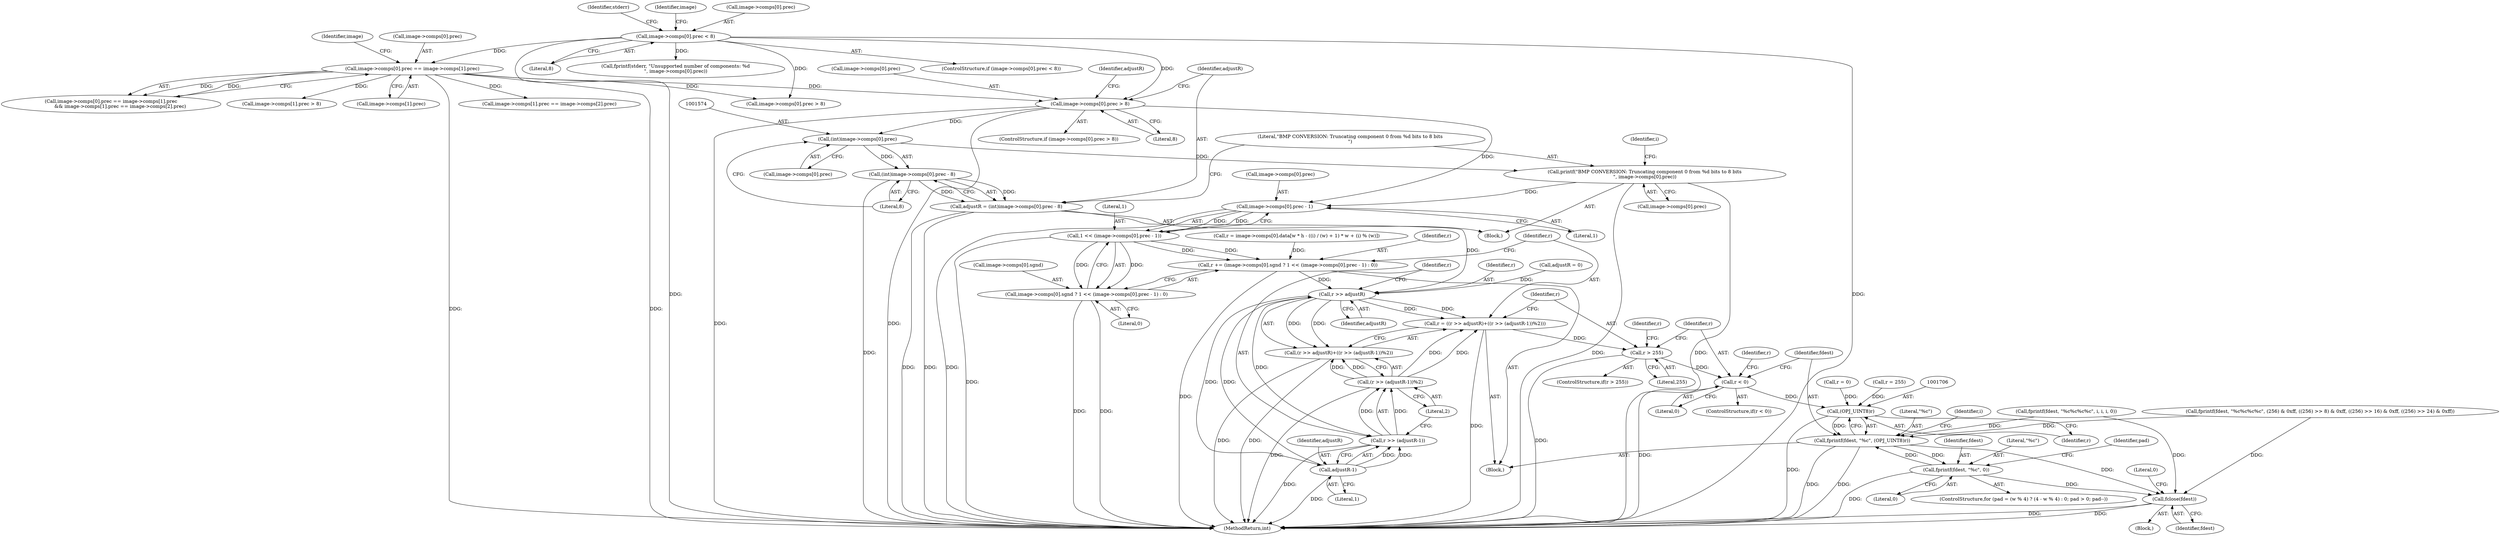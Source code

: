 digraph "0_openjpeg_15f081c89650dccee4aa4ae66f614c3fdb268767_3@pointer" {
"1001560" [label="(Call,image->comps[0].prec > 8)"];
"1000129" [label="(Call,image->comps[0].prec < 8)"];
"1000223" [label="(Call,image->comps[0].prec == image->comps[1].prec)"];
"1001573" [label="(Call,(int)image->comps[0].prec)"];
"1001572" [label="(Call,(int)image->comps[0].prec - 8)"];
"1001570" [label="(Call,adjustR = (int)image->comps[0].prec - 8)"];
"1001677" [label="(Call,r >> adjustR)"];
"1001674" [label="(Call,r = ((r >> adjustR)+((r >> (adjustR-1))%2)))"];
"1001688" [label="(Call,r > 255)"];
"1001696" [label="(Call,r < 0)"];
"1001705" [label="(Call,(OPJ_UINT8)r)"];
"1001702" [label="(Call,fprintf(fdest, \"%c\", (OPJ_UINT8)r))"];
"1001735" [label="(Call,fprintf(fdest, \"%c\", 0))"];
"1001739" [label="(Call,fclose(fdest))"];
"1001676" [label="(Call,(r >> adjustR)+((r >> (adjustR-1))%2))"];
"1001681" [label="(Call,r >> (adjustR-1))"];
"1001680" [label="(Call,(r >> (adjustR-1))%2)"];
"1001683" [label="(Call,adjustR-1)"];
"1001583" [label="(Call,printf(\"BMP CONVERSION: Truncating component 0 from %d bits to 8 bits\n\", image->comps[0].prec))"];
"1001664" [label="(Call,image->comps[0].prec - 1)"];
"1001662" [label="(Call,1 << (image->comps[0].prec - 1))"];
"1001652" [label="(Call,r += (image->comps[0].sgnd ? 1 << (image->comps[0].prec - 1) : 0))"];
"1001654" [label="(Call,image->comps[0].sgnd ? 1 << (image->comps[0].prec - 1) : 0)"];
"1001698" [label="(Literal,0)"];
"1001584" [label="(Literal,\"BMP CONVERSION: Truncating component 0 from %d bits to 8 bits\n\")"];
"1001568" [label="(Literal,8)"];
"1001582" [label="(Literal,8)"];
"1001703" [label="(Identifier,fdest)"];
"1000137" [label="(Literal,8)"];
"1000744" [label="(Call,image->comps[1].prec > 8)"];
"1000707" [label="(Call,image->comps[0].prec > 8)"];
"1001122" [label="(Block,)"];
"1001664" [label="(Call,image->comps[0].prec - 1)"];
"1001705" [label="(Call,(OPJ_UINT8)r)"];
"1001689" [label="(Identifier,r)"];
"1001573" [label="(Call,(int)image->comps[0].prec)"];
"1001598" [label="(Identifier,i)"];
"1001679" [label="(Identifier,adjustR)"];
"1001676" [label="(Call,(r >> adjustR)+((r >> (adjustR-1))%2))"];
"1001739" [label="(Call,fclose(fdest))"];
"1001692" [label="(Identifier,r)"];
"1001707" [label="(Identifier,r)"];
"1001702" [label="(Call,fprintf(fdest, \"%c\", (OPJ_UINT8)r))"];
"1001662" [label="(Call,1 << (image->comps[0].prec - 1))"];
"1000139" [label="(Call,fprintf(stderr, \"Unsupported number of components: %d\n\", image->comps[0].prec))"];
"1000129" [label="(Call,image->comps[0].prec < 8)"];
"1000223" [label="(Call,image->comps[0].prec == image->comps[1].prec)"];
"1001606" [label="(Call,fprintf(fdest, \"%c%c%c%c\", i, i, i, 0))"];
"1001688" [label="(Call,r > 255)"];
"1001665" [label="(Call,image->comps[0].prec)"];
"1001585" [label="(Call,image->comps[0].prec)"];
"1001575" [label="(Call,image->comps[0].prec)"];
"1001687" [label="(ControlStructure,if(r > 255))"];
"1001704" [label="(Literal,\"%c\")"];
"1001561" [label="(Call,image->comps[0].prec)"];
"1001654" [label="(Call,image->comps[0].sgnd ? 1 << (image->comps[0].prec - 1) : 0)"];
"1001572" [label="(Call,(int)image->comps[0].prec - 8)"];
"1001699" [label="(Call,r = 0)"];
"1001736" [label="(Identifier,fdest)"];
"1001740" [label="(Identifier,fdest)"];
"1001678" [label="(Identifier,r)"];
"1000140" [label="(Identifier,stderr)"];
"1001717" [label="(ControlStructure,for (pad = (w % 4) ? (4 - w % 4) : 0; pad > 0; pad--))"];
"1000242" [label="(Identifier,image)"];
"1000155" [label="(Identifier,image)"];
"1001538" [label="(Call,fprintf(fdest, \"%c%c%c%c\", (256) & 0xff, ((256) >> 8) & 0xff, ((256) >> 16) & 0xff, ((256) >> 24) & 0xff))"];
"1001653" [label="(Identifier,r)"];
"1001700" [label="(Identifier,r)"];
"1000130" [label="(Call,image->comps[0].prec)"];
"1001624" [label="(Block,)"];
"1001571" [label="(Identifier,adjustR)"];
"1001683" [label="(Call,adjustR-1)"];
"1001743" [label="(MethodReturn,int)"];
"1001672" [label="(Literal,1)"];
"1001594" [label="(Identifier,adjustR)"];
"1001652" [label="(Call,r += (image->comps[0].sgnd ? 1 << (image->comps[0].prec - 1) : 0))"];
"1001559" [label="(ControlStructure,if (image->comps[0].prec > 8))"];
"1001697" [label="(Identifier,r)"];
"1000231" [label="(Call,image->comps[1].prec)"];
"1001674" [label="(Call,r = ((r >> adjustR)+((r >> (adjustR-1))%2)))"];
"1001677" [label="(Call,r >> adjustR)"];
"1000238" [label="(Call,image->comps[1].prec == image->comps[2].prec)"];
"1001560" [label="(Call,image->comps[0].prec > 8)"];
"1001712" [label="(Identifier,i)"];
"1001673" [label="(Literal,0)"];
"1000128" [label="(ControlStructure,if (image->comps[0].prec < 8))"];
"1001742" [label="(Literal,0)"];
"1000224" [label="(Call,image->comps[0].prec)"];
"1001593" [label="(Call,adjustR = 0)"];
"1001737" [label="(Literal,\"%c\")"];
"1001691" [label="(Call,r = 255)"];
"1001680" [label="(Call,(r >> (adjustR-1))%2)"];
"1001735" [label="(Call,fprintf(fdest, \"%c\", 0))"];
"1001685" [label="(Literal,1)"];
"1001686" [label="(Literal,2)"];
"1001682" [label="(Identifier,r)"];
"1001675" [label="(Identifier,r)"];
"1001695" [label="(ControlStructure,if(r < 0))"];
"1001626" [label="(Call,r = image->comps[0].data[w * h - ((i) / (w) + 1) * w + (i) % (w)])"];
"1001690" [label="(Literal,255)"];
"1001583" [label="(Call,printf(\"BMP CONVERSION: Truncating component 0 from %d bits to 8 bits\n\", image->comps[0].prec))"];
"1001681" [label="(Call,r >> (adjustR-1))"];
"1000222" [label="(Call,image->comps[0].prec == image->comps[1].prec\n            && image->comps[1].prec == image->comps[2].prec)"];
"1001696" [label="(Call,r < 0)"];
"1001570" [label="(Call,adjustR = (int)image->comps[0].prec - 8)"];
"1001569" [label="(Block,)"];
"1001663" [label="(Literal,1)"];
"1001734" [label="(Identifier,pad)"];
"1001655" [label="(Call,image->comps[0].sgnd)"];
"1001738" [label="(Literal,0)"];
"1001684" [label="(Identifier,adjustR)"];
"1001560" -> "1001559"  [label="AST: "];
"1001560" -> "1001568"  [label="CFG: "];
"1001561" -> "1001560"  [label="AST: "];
"1001568" -> "1001560"  [label="AST: "];
"1001571" -> "1001560"  [label="CFG: "];
"1001594" -> "1001560"  [label="CFG: "];
"1001560" -> "1001743"  [label="DDG: "];
"1001560" -> "1001743"  [label="DDG: "];
"1000129" -> "1001560"  [label="DDG: "];
"1000223" -> "1001560"  [label="DDG: "];
"1001560" -> "1001573"  [label="DDG: "];
"1001560" -> "1001664"  [label="DDG: "];
"1000129" -> "1000128"  [label="AST: "];
"1000129" -> "1000137"  [label="CFG: "];
"1000130" -> "1000129"  [label="AST: "];
"1000137" -> "1000129"  [label="AST: "];
"1000140" -> "1000129"  [label="CFG: "];
"1000155" -> "1000129"  [label="CFG: "];
"1000129" -> "1001743"  [label="DDG: "];
"1000129" -> "1001743"  [label="DDG: "];
"1000129" -> "1000139"  [label="DDG: "];
"1000129" -> "1000223"  [label="DDG: "];
"1000129" -> "1000707"  [label="DDG: "];
"1000223" -> "1000222"  [label="AST: "];
"1000223" -> "1000231"  [label="CFG: "];
"1000224" -> "1000223"  [label="AST: "];
"1000231" -> "1000223"  [label="AST: "];
"1000242" -> "1000223"  [label="CFG: "];
"1000222" -> "1000223"  [label="CFG: "];
"1000223" -> "1001743"  [label="DDG: "];
"1000223" -> "1001743"  [label="DDG: "];
"1000223" -> "1000222"  [label="DDG: "];
"1000223" -> "1000222"  [label="DDG: "];
"1000223" -> "1000238"  [label="DDG: "];
"1000223" -> "1000707"  [label="DDG: "];
"1000223" -> "1000744"  [label="DDG: "];
"1001573" -> "1001572"  [label="AST: "];
"1001573" -> "1001575"  [label="CFG: "];
"1001574" -> "1001573"  [label="AST: "];
"1001575" -> "1001573"  [label="AST: "];
"1001582" -> "1001573"  [label="CFG: "];
"1001573" -> "1001572"  [label="DDG: "];
"1001573" -> "1001583"  [label="DDG: "];
"1001572" -> "1001570"  [label="AST: "];
"1001572" -> "1001582"  [label="CFG: "];
"1001582" -> "1001572"  [label="AST: "];
"1001570" -> "1001572"  [label="CFG: "];
"1001572" -> "1001743"  [label="DDG: "];
"1001572" -> "1001570"  [label="DDG: "];
"1001572" -> "1001570"  [label="DDG: "];
"1001570" -> "1001569"  [label="AST: "];
"1001571" -> "1001570"  [label="AST: "];
"1001584" -> "1001570"  [label="CFG: "];
"1001570" -> "1001743"  [label="DDG: "];
"1001570" -> "1001743"  [label="DDG: "];
"1001570" -> "1001677"  [label="DDG: "];
"1001677" -> "1001676"  [label="AST: "];
"1001677" -> "1001679"  [label="CFG: "];
"1001678" -> "1001677"  [label="AST: "];
"1001679" -> "1001677"  [label="AST: "];
"1001682" -> "1001677"  [label="CFG: "];
"1001677" -> "1001674"  [label="DDG: "];
"1001677" -> "1001674"  [label="DDG: "];
"1001677" -> "1001676"  [label="DDG: "];
"1001677" -> "1001676"  [label="DDG: "];
"1001652" -> "1001677"  [label="DDG: "];
"1001683" -> "1001677"  [label="DDG: "];
"1001593" -> "1001677"  [label="DDG: "];
"1001677" -> "1001681"  [label="DDG: "];
"1001677" -> "1001683"  [label="DDG: "];
"1001674" -> "1001624"  [label="AST: "];
"1001674" -> "1001676"  [label="CFG: "];
"1001675" -> "1001674"  [label="AST: "];
"1001676" -> "1001674"  [label="AST: "];
"1001689" -> "1001674"  [label="CFG: "];
"1001674" -> "1001743"  [label="DDG: "];
"1001680" -> "1001674"  [label="DDG: "];
"1001680" -> "1001674"  [label="DDG: "];
"1001674" -> "1001688"  [label="DDG: "];
"1001688" -> "1001687"  [label="AST: "];
"1001688" -> "1001690"  [label="CFG: "];
"1001689" -> "1001688"  [label="AST: "];
"1001690" -> "1001688"  [label="AST: "];
"1001692" -> "1001688"  [label="CFG: "];
"1001697" -> "1001688"  [label="CFG: "];
"1001688" -> "1001743"  [label="DDG: "];
"1001688" -> "1001696"  [label="DDG: "];
"1001696" -> "1001695"  [label="AST: "];
"1001696" -> "1001698"  [label="CFG: "];
"1001697" -> "1001696"  [label="AST: "];
"1001698" -> "1001696"  [label="AST: "];
"1001700" -> "1001696"  [label="CFG: "];
"1001703" -> "1001696"  [label="CFG: "];
"1001696" -> "1001743"  [label="DDG: "];
"1001696" -> "1001705"  [label="DDG: "];
"1001705" -> "1001702"  [label="AST: "];
"1001705" -> "1001707"  [label="CFG: "];
"1001706" -> "1001705"  [label="AST: "];
"1001707" -> "1001705"  [label="AST: "];
"1001702" -> "1001705"  [label="CFG: "];
"1001705" -> "1001743"  [label="DDG: "];
"1001705" -> "1001702"  [label="DDG: "];
"1001699" -> "1001705"  [label="DDG: "];
"1001691" -> "1001705"  [label="DDG: "];
"1001702" -> "1001624"  [label="AST: "];
"1001703" -> "1001702"  [label="AST: "];
"1001704" -> "1001702"  [label="AST: "];
"1001712" -> "1001702"  [label="CFG: "];
"1001702" -> "1001743"  [label="DDG: "];
"1001702" -> "1001743"  [label="DDG: "];
"1001606" -> "1001702"  [label="DDG: "];
"1001538" -> "1001702"  [label="DDG: "];
"1001735" -> "1001702"  [label="DDG: "];
"1001702" -> "1001735"  [label="DDG: "];
"1001702" -> "1001739"  [label="DDG: "];
"1001735" -> "1001717"  [label="AST: "];
"1001735" -> "1001738"  [label="CFG: "];
"1001736" -> "1001735"  [label="AST: "];
"1001737" -> "1001735"  [label="AST: "];
"1001738" -> "1001735"  [label="AST: "];
"1001734" -> "1001735"  [label="CFG: "];
"1001735" -> "1001743"  [label="DDG: "];
"1001735" -> "1001739"  [label="DDG: "];
"1001739" -> "1001122"  [label="AST: "];
"1001739" -> "1001740"  [label="CFG: "];
"1001740" -> "1001739"  [label="AST: "];
"1001742" -> "1001739"  [label="CFG: "];
"1001739" -> "1001743"  [label="DDG: "];
"1001739" -> "1001743"  [label="DDG: "];
"1001606" -> "1001739"  [label="DDG: "];
"1001538" -> "1001739"  [label="DDG: "];
"1001676" -> "1001680"  [label="CFG: "];
"1001680" -> "1001676"  [label="AST: "];
"1001676" -> "1001743"  [label="DDG: "];
"1001676" -> "1001743"  [label="DDG: "];
"1001680" -> "1001676"  [label="DDG: "];
"1001680" -> "1001676"  [label="DDG: "];
"1001681" -> "1001680"  [label="AST: "];
"1001681" -> "1001683"  [label="CFG: "];
"1001682" -> "1001681"  [label="AST: "];
"1001683" -> "1001681"  [label="AST: "];
"1001686" -> "1001681"  [label="CFG: "];
"1001681" -> "1001743"  [label="DDG: "];
"1001681" -> "1001680"  [label="DDG: "];
"1001681" -> "1001680"  [label="DDG: "];
"1001683" -> "1001681"  [label="DDG: "];
"1001683" -> "1001681"  [label="DDG: "];
"1001680" -> "1001686"  [label="CFG: "];
"1001686" -> "1001680"  [label="AST: "];
"1001680" -> "1001743"  [label="DDG: "];
"1001683" -> "1001685"  [label="CFG: "];
"1001684" -> "1001683"  [label="AST: "];
"1001685" -> "1001683"  [label="AST: "];
"1001683" -> "1001743"  [label="DDG: "];
"1001583" -> "1001569"  [label="AST: "];
"1001583" -> "1001585"  [label="CFG: "];
"1001584" -> "1001583"  [label="AST: "];
"1001585" -> "1001583"  [label="AST: "];
"1001598" -> "1001583"  [label="CFG: "];
"1001583" -> "1001743"  [label="DDG: "];
"1001583" -> "1001743"  [label="DDG: "];
"1001583" -> "1001664"  [label="DDG: "];
"1001664" -> "1001662"  [label="AST: "];
"1001664" -> "1001672"  [label="CFG: "];
"1001665" -> "1001664"  [label="AST: "];
"1001672" -> "1001664"  [label="AST: "];
"1001662" -> "1001664"  [label="CFG: "];
"1001664" -> "1001743"  [label="DDG: "];
"1001664" -> "1001662"  [label="DDG: "];
"1001664" -> "1001662"  [label="DDG: "];
"1001662" -> "1001654"  [label="AST: "];
"1001663" -> "1001662"  [label="AST: "];
"1001654" -> "1001662"  [label="CFG: "];
"1001662" -> "1001743"  [label="DDG: "];
"1001662" -> "1001652"  [label="DDG: "];
"1001662" -> "1001652"  [label="DDG: "];
"1001662" -> "1001654"  [label="DDG: "];
"1001662" -> "1001654"  [label="DDG: "];
"1001652" -> "1001624"  [label="AST: "];
"1001652" -> "1001654"  [label="CFG: "];
"1001653" -> "1001652"  [label="AST: "];
"1001654" -> "1001652"  [label="AST: "];
"1001675" -> "1001652"  [label="CFG: "];
"1001652" -> "1001743"  [label="DDG: "];
"1001626" -> "1001652"  [label="DDG: "];
"1001654" -> "1001673"  [label="CFG: "];
"1001655" -> "1001654"  [label="AST: "];
"1001673" -> "1001654"  [label="AST: "];
"1001654" -> "1001743"  [label="DDG: "];
"1001654" -> "1001743"  [label="DDG: "];
}
